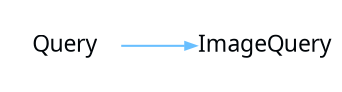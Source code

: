 digraph {
 rankdir = "LR"
 bgcolor = none;
 layout  = dot;
 edge [
   arrowsize = "0.5"
   color     = "#69BFFFFF"
 ]
 dorDLGn[
   shape    = none
   label    = "Query"
   margin   = "0.01"
   fontname = "Segoe UI"
   fontsize = "11"
   fontcolor= "#010509FF"
 ]
 WNfDLGn[
   shape    = none
   label    = "ImageQuery"
   margin   = "0.01"
   fontname = "Segoe UI"
   fontsize = "11"
   fontcolor= "#010509FF"
 ]
 dorDLGn->WNfDLGn
}

